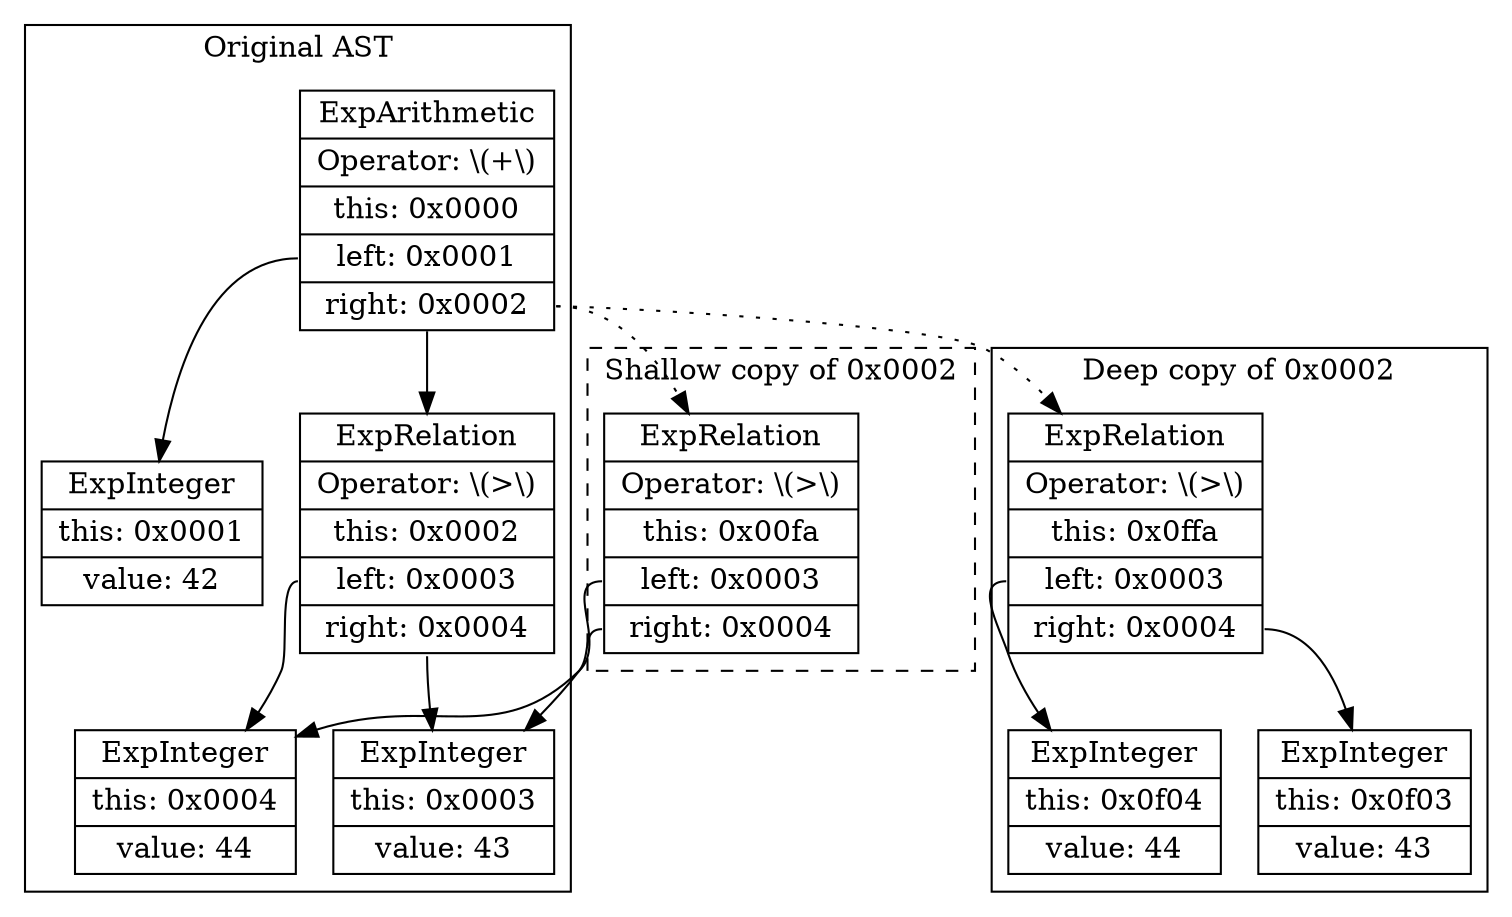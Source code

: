 digraph cloneVisual {
    node [shape=record];

    subgraph cluster_original {
        graph [label="Original AST"];

        a [label="{ExpArithmetic|Operator: \\(+\\)|this: 0x0000|<f1> left: 0x0001|<f2> right: 0x0002}"]; 

        b [label="{<f1>ExpInteger|<f3>this: 0x0001|value: 42}"]; 
        c [label="{ExpRelation|Operator: \\(\>\\)|this: 0x0002|<f1> left: 0x0003|<f2> right: 0x0004}"]; 

        left [label="{<f1>ExpInteger|<f3>this: 0x0004|value: 44}"]; 
        right [label="{<f1>ExpInteger|<f3>this: 0x0003|value: 43}"]; 

        a:f1 -> b;
        a:f2 -> c;

        c:f1 -> left;
        c:f2 -> right;
    }

    subgraph cluster_shallow {
        graph [label="Shallow copy of 0x0002", style=dashed]; 
        

        c_c1 [label="{ExpRelation|Operator: \\(\>\\)|this: 0x00fa|<f1> left: 0x0003|<f2> right: 0x0004}"]; 
        c_c1:f1 -> left;
        c_c1:f2 -> right;
    }

    subgraph cluster_deep {
        graph [label="Deep copy of 0x0002"]; 
        c_c2 [label="{ExpRelation|Operator: \\(\>\\)|this: 0x0ffa|<f1> left: 0x0003|<f2> right: 0x0004}"]; 

        left_c1 [label="{<f1>ExpInteger|<f3>this: 0x0f04|value: 44}"]; 
        right_c1 [label="{<f1>ExpInteger|<f3>this: 0x0f03|value: 43}"]; 


        c_c2:f1 -> left_c1;
        c_c2:f2 -> right_c1;
    }

    a:f2 -> c_c2 [constraint=true, style=dotted];
    a:f2 -> c_c1 [constraint=true, style=dotted];
}
